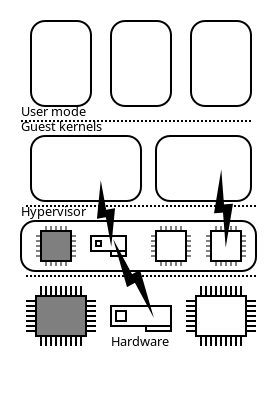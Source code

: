 <?xml version="1.0" encoding="UTF-8"?>
<dia:diagram xmlns:dia="http://www.lysator.liu.se/~alla/dia/">
  <dia:layer name="Background" visible="true">
    <dia:object type="Standard - Box" version="0" id="O0">
      <dia:attribute name="obj_pos">
        <dia:point val="4.75,0.25"/>
      </dia:attribute>
      <dia:attribute name="obj_bb">
        <dia:rectangle val="4.75,0.25;18.5,18.25"/>
      </dia:attribute>
      <dia:attribute name="elem_corner">
        <dia:point val="4.75,0.25"/>
      </dia:attribute>
      <dia:attribute name="elem_width">
        <dia:real val="13.75"/>
      </dia:attribute>
      <dia:attribute name="elem_height">
        <dia:real val="18"/>
      </dia:attribute>
      <dia:attribute name="border_width">
        <dia:real val="0"/>
      </dia:attribute>
      <dia:attribute name="border_color">
        <dia:color val="#ffffff"/>
      </dia:attribute>
      <dia:attribute name="show_background">
        <dia:boolean val="false"/>
      </dia:attribute>
    </dia:object>
    <dia:object type="Standard - Box" version="0" id="O1">
      <dia:attribute name="obj_pos">
        <dia:point val="5.75,11.25"/>
      </dia:attribute>
      <dia:attribute name="obj_bb">
        <dia:rectangle val="5.7,11.2;17.55,13.8"/>
      </dia:attribute>
      <dia:attribute name="elem_corner">
        <dia:point val="5.75,11.25"/>
      </dia:attribute>
      <dia:attribute name="elem_width">
        <dia:real val="11.75"/>
      </dia:attribute>
      <dia:attribute name="elem_height">
        <dia:real val="2.5"/>
      </dia:attribute>
      <dia:attribute name="show_background">
        <dia:boolean val="true"/>
      </dia:attribute>
      <dia:attribute name="corner_radius">
        <dia:real val="0.7"/>
      </dia:attribute>
    </dia:object>
    <dia:object type="Standard - Box" version="0" id="O2">
      <dia:attribute name="obj_pos">
        <dia:point val="6.25,7"/>
      </dia:attribute>
      <dia:attribute name="obj_bb">
        <dia:rectangle val="6.2,6.95;11.8,10.3"/>
      </dia:attribute>
      <dia:attribute name="elem_corner">
        <dia:point val="6.25,7"/>
      </dia:attribute>
      <dia:attribute name="elem_width">
        <dia:real val="5.5"/>
      </dia:attribute>
      <dia:attribute name="elem_height">
        <dia:real val="3.25"/>
      </dia:attribute>
      <dia:attribute name="show_background">
        <dia:boolean val="true"/>
      </dia:attribute>
      <dia:attribute name="corner_radius">
        <dia:real val="0.7"/>
      </dia:attribute>
    </dia:object>
    <dia:object type="Standard - Box" version="0" id="O3">
      <dia:attribute name="obj_pos">
        <dia:point val="6.5,15"/>
      </dia:attribute>
      <dia:attribute name="obj_bb">
        <dia:rectangle val="6.45,14.95;9.05,17.05"/>
      </dia:attribute>
      <dia:attribute name="elem_corner">
        <dia:point val="6.5,15"/>
      </dia:attribute>
      <dia:attribute name="elem_width">
        <dia:real val="2.5"/>
      </dia:attribute>
      <dia:attribute name="elem_height">
        <dia:real val="2"/>
      </dia:attribute>
      <dia:attribute name="inner_color">
        <dia:color val="#7f7f7f"/>
      </dia:attribute>
      <dia:attribute name="show_background">
        <dia:boolean val="true"/>
      </dia:attribute>
    </dia:object>
    <dia:object type="Standard - Line" version="0" id="O4">
      <dia:attribute name="obj_pos">
        <dia:point val="5.75,6.25"/>
      </dia:attribute>
      <dia:attribute name="obj_bb">
        <dia:rectangle val="5.7,6.2;17.3,6.3"/>
      </dia:attribute>
      <dia:attribute name="conn_endpoints">
        <dia:point val="5.75,6.25"/>
        <dia:point val="17.25,6.25"/>
      </dia:attribute>
      <dia:attribute name="numcp">
        <dia:int val="1"/>
      </dia:attribute>
      <dia:attribute name="line_style">
        <dia:enum val="4"/>
      </dia:attribute>
    </dia:object>
    <dia:object type="Standard - Box" version="0" id="O5">
      <dia:attribute name="obj_pos">
        <dia:point val="6.25,1.25"/>
      </dia:attribute>
      <dia:attribute name="obj_bb">
        <dia:rectangle val="6.2,1.2;9.3,5.55"/>
      </dia:attribute>
      <dia:attribute name="elem_corner">
        <dia:point val="6.25,1.25"/>
      </dia:attribute>
      <dia:attribute name="elem_width">
        <dia:real val="3"/>
      </dia:attribute>
      <dia:attribute name="elem_height">
        <dia:real val="4.25"/>
      </dia:attribute>
      <dia:attribute name="show_background">
        <dia:boolean val="true"/>
      </dia:attribute>
      <dia:attribute name="corner_radius">
        <dia:real val="0.7"/>
      </dia:attribute>
    </dia:object>
    <dia:object type="Standard - Line" version="0" id="O6">
      <dia:attribute name="obj_pos">
        <dia:point val="6,14"/>
      </dia:attribute>
      <dia:attribute name="obj_bb">
        <dia:rectangle val="5.95,13.95;17.55,14.05"/>
      </dia:attribute>
      <dia:attribute name="conn_endpoints">
        <dia:point val="6,14"/>
        <dia:point val="17.5,14"/>
      </dia:attribute>
      <dia:attribute name="numcp">
        <dia:int val="1"/>
      </dia:attribute>
      <dia:attribute name="line_style">
        <dia:enum val="4"/>
      </dia:attribute>
    </dia:object>
    <dia:object type="Standard - Box" version="0" id="O7">
      <dia:attribute name="obj_pos">
        <dia:point val="10.25,15.5"/>
      </dia:attribute>
      <dia:attribute name="obj_bb">
        <dia:rectangle val="10.2,15.45;13.3,16.55"/>
      </dia:attribute>
      <dia:attribute name="elem_corner">
        <dia:point val="10.25,15.5"/>
      </dia:attribute>
      <dia:attribute name="elem_width">
        <dia:real val="3"/>
      </dia:attribute>
      <dia:attribute name="elem_height">
        <dia:real val="1"/>
      </dia:attribute>
      <dia:attribute name="show_background">
        <dia:boolean val="true"/>
      </dia:attribute>
    </dia:object>
    <dia:object type="Standard - Box" version="0" id="O8">
      <dia:attribute name="obj_pos">
        <dia:point val="12,16.5"/>
      </dia:attribute>
      <dia:attribute name="obj_bb">
        <dia:rectangle val="11.95,16.45;13.3,16.8"/>
      </dia:attribute>
      <dia:attribute name="elem_corner">
        <dia:point val="12,16.5"/>
      </dia:attribute>
      <dia:attribute name="elem_width">
        <dia:real val="1.25"/>
      </dia:attribute>
      <dia:attribute name="elem_height">
        <dia:real val="0.25"/>
      </dia:attribute>
      <dia:attribute name="show_background">
        <dia:boolean val="true"/>
      </dia:attribute>
    </dia:object>
    <dia:object type="Standard - Box" version="0" id="O9">
      <dia:attribute name="obj_pos">
        <dia:point val="10.5,15.75"/>
      </dia:attribute>
      <dia:attribute name="obj_bb">
        <dia:rectangle val="10.45,15.7;11.05,16.3"/>
      </dia:attribute>
      <dia:attribute name="elem_corner">
        <dia:point val="10.5,15.75"/>
      </dia:attribute>
      <dia:attribute name="elem_width">
        <dia:real val="0.5"/>
      </dia:attribute>
      <dia:attribute name="elem_height">
        <dia:real val="0.5"/>
      </dia:attribute>
      <dia:attribute name="show_background">
        <dia:boolean val="true"/>
      </dia:attribute>
    </dia:object>
    <dia:object type="Standard - Line" version="0" id="O10">
      <dia:attribute name="obj_pos">
        <dia:point val="6.75,15"/>
      </dia:attribute>
      <dia:attribute name="obj_bb">
        <dia:rectangle val="6.7,14.45;6.8,15.05"/>
      </dia:attribute>
      <dia:attribute name="conn_endpoints">
        <dia:point val="6.75,15"/>
        <dia:point val="6.75,14.5"/>
      </dia:attribute>
      <dia:attribute name="numcp">
        <dia:int val="1"/>
      </dia:attribute>
    </dia:object>
    <dia:object type="Standard - Line" version="0" id="O11">
      <dia:attribute name="obj_pos">
        <dia:point val="7,15"/>
      </dia:attribute>
      <dia:attribute name="obj_bb">
        <dia:rectangle val="6.95,14.45;7.05,15.05"/>
      </dia:attribute>
      <dia:attribute name="conn_endpoints">
        <dia:point val="7,15"/>
        <dia:point val="7,14.5"/>
      </dia:attribute>
      <dia:attribute name="numcp">
        <dia:int val="1"/>
      </dia:attribute>
    </dia:object>
    <dia:object type="Standard - Line" version="0" id="O12">
      <dia:attribute name="obj_pos">
        <dia:point val="7.25,15"/>
      </dia:attribute>
      <dia:attribute name="obj_bb">
        <dia:rectangle val="7.2,14.45;7.3,15.05"/>
      </dia:attribute>
      <dia:attribute name="conn_endpoints">
        <dia:point val="7.25,15"/>
        <dia:point val="7.25,14.5"/>
      </dia:attribute>
      <dia:attribute name="numcp">
        <dia:int val="1"/>
      </dia:attribute>
    </dia:object>
    <dia:object type="Standard - Line" version="0" id="O13">
      <dia:attribute name="obj_pos">
        <dia:point val="7.5,15"/>
      </dia:attribute>
      <dia:attribute name="obj_bb">
        <dia:rectangle val="7.45,14.45;7.55,15.05"/>
      </dia:attribute>
      <dia:attribute name="conn_endpoints">
        <dia:point val="7.5,15"/>
        <dia:point val="7.5,14.5"/>
      </dia:attribute>
      <dia:attribute name="numcp">
        <dia:int val="1"/>
      </dia:attribute>
    </dia:object>
    <dia:object type="Standard - Line" version="0" id="O14">
      <dia:attribute name="obj_pos">
        <dia:point val="7.75,15"/>
      </dia:attribute>
      <dia:attribute name="obj_bb">
        <dia:rectangle val="7.7,14.45;7.8,15.05"/>
      </dia:attribute>
      <dia:attribute name="conn_endpoints">
        <dia:point val="7.75,15"/>
        <dia:point val="7.75,14.5"/>
      </dia:attribute>
      <dia:attribute name="numcp">
        <dia:int val="1"/>
      </dia:attribute>
      <dia:connections>
        <dia:connection handle="0" to="O3" connection="1"/>
      </dia:connections>
    </dia:object>
    <dia:object type="Standard - Line" version="0" id="O15">
      <dia:attribute name="obj_pos">
        <dia:point val="8,15"/>
      </dia:attribute>
      <dia:attribute name="obj_bb">
        <dia:rectangle val="7.95,14.45;8.05,15.05"/>
      </dia:attribute>
      <dia:attribute name="conn_endpoints">
        <dia:point val="8,15"/>
        <dia:point val="8,14.5"/>
      </dia:attribute>
      <dia:attribute name="numcp">
        <dia:int val="1"/>
      </dia:attribute>
    </dia:object>
    <dia:object type="Standard - Line" version="0" id="O16">
      <dia:attribute name="obj_pos">
        <dia:point val="8.25,15"/>
      </dia:attribute>
      <dia:attribute name="obj_bb">
        <dia:rectangle val="8.2,14.45;8.3,15.05"/>
      </dia:attribute>
      <dia:attribute name="conn_endpoints">
        <dia:point val="8.25,15"/>
        <dia:point val="8.25,14.5"/>
      </dia:attribute>
      <dia:attribute name="numcp">
        <dia:int val="1"/>
      </dia:attribute>
    </dia:object>
    <dia:object type="Standard - Line" version="0" id="O17">
      <dia:attribute name="obj_pos">
        <dia:point val="8.5,15"/>
      </dia:attribute>
      <dia:attribute name="obj_bb">
        <dia:rectangle val="8.45,14.45;8.55,15.05"/>
      </dia:attribute>
      <dia:attribute name="conn_endpoints">
        <dia:point val="8.5,15"/>
        <dia:point val="8.5,14.5"/>
      </dia:attribute>
      <dia:attribute name="numcp">
        <dia:int val="1"/>
      </dia:attribute>
    </dia:object>
    <dia:object type="Standard - Line" version="0" id="O18">
      <dia:attribute name="obj_pos">
        <dia:point val="8.75,15"/>
      </dia:attribute>
      <dia:attribute name="obj_bb">
        <dia:rectangle val="8.7,14.45;8.8,15.05"/>
      </dia:attribute>
      <dia:attribute name="conn_endpoints">
        <dia:point val="8.75,15"/>
        <dia:point val="8.75,14.5"/>
      </dia:attribute>
      <dia:attribute name="numcp">
        <dia:int val="1"/>
      </dia:attribute>
    </dia:object>
    <dia:object type="Standard - Line" version="0" id="O19">
      <dia:attribute name="obj_pos">
        <dia:point val="6.5,15.25"/>
      </dia:attribute>
      <dia:attribute name="obj_bb">
        <dia:rectangle val="5.95,15.2;6.55,15.3"/>
      </dia:attribute>
      <dia:attribute name="conn_endpoints">
        <dia:point val="6.5,15.25"/>
        <dia:point val="6,15.25"/>
      </dia:attribute>
      <dia:attribute name="numcp">
        <dia:int val="1"/>
      </dia:attribute>
    </dia:object>
    <dia:object type="Standard - Line" version="0" id="O20">
      <dia:attribute name="obj_pos">
        <dia:point val="6.5,15.5"/>
      </dia:attribute>
      <dia:attribute name="obj_bb">
        <dia:rectangle val="5.95,15.45;6.55,15.55"/>
      </dia:attribute>
      <dia:attribute name="conn_endpoints">
        <dia:point val="6.5,15.5"/>
        <dia:point val="6,15.5"/>
      </dia:attribute>
      <dia:attribute name="numcp">
        <dia:int val="1"/>
      </dia:attribute>
    </dia:object>
    <dia:object type="Standard - Line" version="0" id="O21">
      <dia:attribute name="obj_pos">
        <dia:point val="6.5,15.75"/>
      </dia:attribute>
      <dia:attribute name="obj_bb">
        <dia:rectangle val="5.95,15.7;6.55,15.8"/>
      </dia:attribute>
      <dia:attribute name="conn_endpoints">
        <dia:point val="6.5,15.75"/>
        <dia:point val="6,15.75"/>
      </dia:attribute>
      <dia:attribute name="numcp">
        <dia:int val="1"/>
      </dia:attribute>
    </dia:object>
    <dia:object type="Standard - Line" version="0" id="O22">
      <dia:attribute name="obj_pos">
        <dia:point val="6.5,16"/>
      </dia:attribute>
      <dia:attribute name="obj_bb">
        <dia:rectangle val="5.95,15.95;6.55,16.05"/>
      </dia:attribute>
      <dia:attribute name="conn_endpoints">
        <dia:point val="6.5,16"/>
        <dia:point val="6,16"/>
      </dia:attribute>
      <dia:attribute name="numcp">
        <dia:int val="1"/>
      </dia:attribute>
      <dia:connections>
        <dia:connection handle="0" to="O3" connection="3"/>
      </dia:connections>
    </dia:object>
    <dia:object type="Standard - Line" version="0" id="O23">
      <dia:attribute name="obj_pos">
        <dia:point val="6.5,16.25"/>
      </dia:attribute>
      <dia:attribute name="obj_bb">
        <dia:rectangle val="5.95,16.2;6.55,16.3"/>
      </dia:attribute>
      <dia:attribute name="conn_endpoints">
        <dia:point val="6.5,16.25"/>
        <dia:point val="6,16.25"/>
      </dia:attribute>
      <dia:attribute name="numcp">
        <dia:int val="1"/>
      </dia:attribute>
    </dia:object>
    <dia:object type="Standard - Line" version="0" id="O24">
      <dia:attribute name="obj_pos">
        <dia:point val="6.5,16.5"/>
      </dia:attribute>
      <dia:attribute name="obj_bb">
        <dia:rectangle val="5.95,16.45;6.55,16.55"/>
      </dia:attribute>
      <dia:attribute name="conn_endpoints">
        <dia:point val="6.5,16.5"/>
        <dia:point val="6,16.5"/>
      </dia:attribute>
      <dia:attribute name="numcp">
        <dia:int val="1"/>
      </dia:attribute>
    </dia:object>
    <dia:object type="Standard - Line" version="0" id="O25">
      <dia:attribute name="obj_pos">
        <dia:point val="6.5,16.75"/>
      </dia:attribute>
      <dia:attribute name="obj_bb">
        <dia:rectangle val="5.95,16.7;6.55,16.8"/>
      </dia:attribute>
      <dia:attribute name="conn_endpoints">
        <dia:point val="6.5,16.75"/>
        <dia:point val="6,16.75"/>
      </dia:attribute>
      <dia:attribute name="numcp">
        <dia:int val="1"/>
      </dia:attribute>
    </dia:object>
    <dia:object type="Standard - Line" version="0" id="O26">
      <dia:attribute name="obj_pos">
        <dia:point val="9.5,15.25"/>
      </dia:attribute>
      <dia:attribute name="obj_bb">
        <dia:rectangle val="8.95,15.2;9.55,15.3"/>
      </dia:attribute>
      <dia:attribute name="conn_endpoints">
        <dia:point val="9.5,15.25"/>
        <dia:point val="9,15.25"/>
      </dia:attribute>
      <dia:attribute name="numcp">
        <dia:int val="1"/>
      </dia:attribute>
    </dia:object>
    <dia:object type="Standard - Line" version="0" id="O27">
      <dia:attribute name="obj_pos">
        <dia:point val="9.5,15.5"/>
      </dia:attribute>
      <dia:attribute name="obj_bb">
        <dia:rectangle val="8.95,15.45;9.55,15.55"/>
      </dia:attribute>
      <dia:attribute name="conn_endpoints">
        <dia:point val="9.5,15.5"/>
        <dia:point val="9,15.5"/>
      </dia:attribute>
      <dia:attribute name="numcp">
        <dia:int val="1"/>
      </dia:attribute>
    </dia:object>
    <dia:object type="Standard - Line" version="0" id="O28">
      <dia:attribute name="obj_pos">
        <dia:point val="9.5,15.75"/>
      </dia:attribute>
      <dia:attribute name="obj_bb">
        <dia:rectangle val="8.95,15.7;9.55,15.8"/>
      </dia:attribute>
      <dia:attribute name="conn_endpoints">
        <dia:point val="9.5,15.75"/>
        <dia:point val="9,15.75"/>
      </dia:attribute>
      <dia:attribute name="numcp">
        <dia:int val="1"/>
      </dia:attribute>
    </dia:object>
    <dia:object type="Standard - Line" version="0" id="O29">
      <dia:attribute name="obj_pos">
        <dia:point val="9.5,16"/>
      </dia:attribute>
      <dia:attribute name="obj_bb">
        <dia:rectangle val="8.95,15.95;9.55,16.05"/>
      </dia:attribute>
      <dia:attribute name="conn_endpoints">
        <dia:point val="9.5,16"/>
        <dia:point val="9,16"/>
      </dia:attribute>
      <dia:attribute name="numcp">
        <dia:int val="1"/>
      </dia:attribute>
      <dia:connections>
        <dia:connection handle="1" to="O3" connection="4"/>
      </dia:connections>
    </dia:object>
    <dia:object type="Standard - Line" version="0" id="O30">
      <dia:attribute name="obj_pos">
        <dia:point val="9.5,16.25"/>
      </dia:attribute>
      <dia:attribute name="obj_bb">
        <dia:rectangle val="8.95,16.2;9.55,16.3"/>
      </dia:attribute>
      <dia:attribute name="conn_endpoints">
        <dia:point val="9.5,16.25"/>
        <dia:point val="9,16.25"/>
      </dia:attribute>
      <dia:attribute name="numcp">
        <dia:int val="1"/>
      </dia:attribute>
    </dia:object>
    <dia:object type="Standard - Line" version="0" id="O31">
      <dia:attribute name="obj_pos">
        <dia:point val="9.5,16.5"/>
      </dia:attribute>
      <dia:attribute name="obj_bb">
        <dia:rectangle val="8.95,16.45;9.55,16.55"/>
      </dia:attribute>
      <dia:attribute name="conn_endpoints">
        <dia:point val="9.5,16.5"/>
        <dia:point val="9,16.5"/>
      </dia:attribute>
      <dia:attribute name="numcp">
        <dia:int val="1"/>
      </dia:attribute>
    </dia:object>
    <dia:object type="Standard - Line" version="0" id="O32">
      <dia:attribute name="obj_pos">
        <dia:point val="9.5,16.75"/>
      </dia:attribute>
      <dia:attribute name="obj_bb">
        <dia:rectangle val="8.95,16.7;9.55,16.8"/>
      </dia:attribute>
      <dia:attribute name="conn_endpoints">
        <dia:point val="9.5,16.75"/>
        <dia:point val="9,16.75"/>
      </dia:attribute>
      <dia:attribute name="numcp">
        <dia:int val="1"/>
      </dia:attribute>
    </dia:object>
    <dia:object type="Standard - Line" version="0" id="O33">
      <dia:attribute name="obj_pos">
        <dia:point val="6.75,17.5"/>
      </dia:attribute>
      <dia:attribute name="obj_bb">
        <dia:rectangle val="6.7,16.95;6.8,17.55"/>
      </dia:attribute>
      <dia:attribute name="conn_endpoints">
        <dia:point val="6.75,17.5"/>
        <dia:point val="6.75,17"/>
      </dia:attribute>
      <dia:attribute name="numcp">
        <dia:int val="1"/>
      </dia:attribute>
    </dia:object>
    <dia:object type="Standard - Line" version="0" id="O34">
      <dia:attribute name="obj_pos">
        <dia:point val="7,17.5"/>
      </dia:attribute>
      <dia:attribute name="obj_bb">
        <dia:rectangle val="6.95,16.95;7.05,17.55"/>
      </dia:attribute>
      <dia:attribute name="conn_endpoints">
        <dia:point val="7,17.5"/>
        <dia:point val="7,17"/>
      </dia:attribute>
      <dia:attribute name="numcp">
        <dia:int val="1"/>
      </dia:attribute>
    </dia:object>
    <dia:object type="Standard - Line" version="0" id="O35">
      <dia:attribute name="obj_pos">
        <dia:point val="7.25,17.5"/>
      </dia:attribute>
      <dia:attribute name="obj_bb">
        <dia:rectangle val="7.2,16.95;7.3,17.55"/>
      </dia:attribute>
      <dia:attribute name="conn_endpoints">
        <dia:point val="7.25,17.5"/>
        <dia:point val="7.25,17"/>
      </dia:attribute>
      <dia:attribute name="numcp">
        <dia:int val="1"/>
      </dia:attribute>
    </dia:object>
    <dia:object type="Standard - Line" version="0" id="O36">
      <dia:attribute name="obj_pos">
        <dia:point val="7.5,17.5"/>
      </dia:attribute>
      <dia:attribute name="obj_bb">
        <dia:rectangle val="7.45,16.95;7.55,17.55"/>
      </dia:attribute>
      <dia:attribute name="conn_endpoints">
        <dia:point val="7.5,17.5"/>
        <dia:point val="7.5,17"/>
      </dia:attribute>
      <dia:attribute name="numcp">
        <dia:int val="1"/>
      </dia:attribute>
    </dia:object>
    <dia:object type="Standard - Line" version="0" id="O37">
      <dia:attribute name="obj_pos">
        <dia:point val="7.75,17.5"/>
      </dia:attribute>
      <dia:attribute name="obj_bb">
        <dia:rectangle val="7.7,16.95;7.8,17.55"/>
      </dia:attribute>
      <dia:attribute name="conn_endpoints">
        <dia:point val="7.75,17.5"/>
        <dia:point val="7.75,17"/>
      </dia:attribute>
      <dia:attribute name="numcp">
        <dia:int val="1"/>
      </dia:attribute>
      <dia:connections>
        <dia:connection handle="1" to="O3" connection="6"/>
      </dia:connections>
    </dia:object>
    <dia:object type="Standard - Line" version="0" id="O38">
      <dia:attribute name="obj_pos">
        <dia:point val="8,17.5"/>
      </dia:attribute>
      <dia:attribute name="obj_bb">
        <dia:rectangle val="7.95,16.95;8.05,17.55"/>
      </dia:attribute>
      <dia:attribute name="conn_endpoints">
        <dia:point val="8,17.5"/>
        <dia:point val="8,17"/>
      </dia:attribute>
      <dia:attribute name="numcp">
        <dia:int val="1"/>
      </dia:attribute>
    </dia:object>
    <dia:object type="Standard - Line" version="0" id="O39">
      <dia:attribute name="obj_pos">
        <dia:point val="8.25,17.5"/>
      </dia:attribute>
      <dia:attribute name="obj_bb">
        <dia:rectangle val="8.2,16.95;8.3,17.55"/>
      </dia:attribute>
      <dia:attribute name="conn_endpoints">
        <dia:point val="8.25,17.5"/>
        <dia:point val="8.25,17"/>
      </dia:attribute>
      <dia:attribute name="numcp">
        <dia:int val="1"/>
      </dia:attribute>
    </dia:object>
    <dia:object type="Standard - Line" version="0" id="O40">
      <dia:attribute name="obj_pos">
        <dia:point val="8.5,17.5"/>
      </dia:attribute>
      <dia:attribute name="obj_bb">
        <dia:rectangle val="8.45,16.95;8.55,17.55"/>
      </dia:attribute>
      <dia:attribute name="conn_endpoints">
        <dia:point val="8.5,17.5"/>
        <dia:point val="8.5,17"/>
      </dia:attribute>
      <dia:attribute name="numcp">
        <dia:int val="1"/>
      </dia:attribute>
    </dia:object>
    <dia:object type="Standard - Line" version="0" id="O41">
      <dia:attribute name="obj_pos">
        <dia:point val="8.75,17.5"/>
      </dia:attribute>
      <dia:attribute name="obj_bb">
        <dia:rectangle val="8.7,16.95;8.8,17.55"/>
      </dia:attribute>
      <dia:attribute name="conn_endpoints">
        <dia:point val="8.75,17.5"/>
        <dia:point val="8.75,17"/>
      </dia:attribute>
      <dia:attribute name="numcp">
        <dia:int val="1"/>
      </dia:attribute>
    </dia:object>
    <dia:object type="Standard - Box" version="0" id="O42">
      <dia:attribute name="obj_pos">
        <dia:point val="14.5,15"/>
      </dia:attribute>
      <dia:attribute name="obj_bb">
        <dia:rectangle val="14.45,14.95;17.05,17.05"/>
      </dia:attribute>
      <dia:attribute name="elem_corner">
        <dia:point val="14.5,15"/>
      </dia:attribute>
      <dia:attribute name="elem_width">
        <dia:real val="2.5"/>
      </dia:attribute>
      <dia:attribute name="elem_height">
        <dia:real val="2"/>
      </dia:attribute>
      <dia:attribute name="show_background">
        <dia:boolean val="true"/>
      </dia:attribute>
    </dia:object>
    <dia:object type="Standard - Line" version="0" id="O43">
      <dia:attribute name="obj_pos">
        <dia:point val="14.75,15"/>
      </dia:attribute>
      <dia:attribute name="obj_bb">
        <dia:rectangle val="14.7,14.45;14.8,15.05"/>
      </dia:attribute>
      <dia:attribute name="conn_endpoints">
        <dia:point val="14.75,15"/>
        <dia:point val="14.75,14.5"/>
      </dia:attribute>
      <dia:attribute name="numcp">
        <dia:int val="1"/>
      </dia:attribute>
    </dia:object>
    <dia:object type="Standard - Line" version="0" id="O44">
      <dia:attribute name="obj_pos">
        <dia:point val="15,15"/>
      </dia:attribute>
      <dia:attribute name="obj_bb">
        <dia:rectangle val="14.95,14.45;15.05,15.05"/>
      </dia:attribute>
      <dia:attribute name="conn_endpoints">
        <dia:point val="15,15"/>
        <dia:point val="15,14.5"/>
      </dia:attribute>
      <dia:attribute name="numcp">
        <dia:int val="1"/>
      </dia:attribute>
    </dia:object>
    <dia:object type="Standard - Line" version="0" id="O45">
      <dia:attribute name="obj_pos">
        <dia:point val="15.25,15"/>
      </dia:attribute>
      <dia:attribute name="obj_bb">
        <dia:rectangle val="15.2,14.45;15.3,15.05"/>
      </dia:attribute>
      <dia:attribute name="conn_endpoints">
        <dia:point val="15.25,15"/>
        <dia:point val="15.25,14.5"/>
      </dia:attribute>
      <dia:attribute name="numcp">
        <dia:int val="1"/>
      </dia:attribute>
    </dia:object>
    <dia:object type="Standard - Line" version="0" id="O46">
      <dia:attribute name="obj_pos">
        <dia:point val="15.5,15"/>
      </dia:attribute>
      <dia:attribute name="obj_bb">
        <dia:rectangle val="15.45,14.45;15.55,15.05"/>
      </dia:attribute>
      <dia:attribute name="conn_endpoints">
        <dia:point val="15.5,15"/>
        <dia:point val="15.5,14.5"/>
      </dia:attribute>
      <dia:attribute name="numcp">
        <dia:int val="1"/>
      </dia:attribute>
    </dia:object>
    <dia:object type="Standard - Line" version="0" id="O47">
      <dia:attribute name="obj_pos">
        <dia:point val="15.75,15"/>
      </dia:attribute>
      <dia:attribute name="obj_bb">
        <dia:rectangle val="15.7,14.45;15.8,15.05"/>
      </dia:attribute>
      <dia:attribute name="conn_endpoints">
        <dia:point val="15.75,15"/>
        <dia:point val="15.75,14.5"/>
      </dia:attribute>
      <dia:attribute name="numcp">
        <dia:int val="1"/>
      </dia:attribute>
      <dia:connections>
        <dia:connection handle="0" to="O42" connection="1"/>
      </dia:connections>
    </dia:object>
    <dia:object type="Standard - Line" version="0" id="O48">
      <dia:attribute name="obj_pos">
        <dia:point val="16,15"/>
      </dia:attribute>
      <dia:attribute name="obj_bb">
        <dia:rectangle val="15.95,14.45;16.05,15.05"/>
      </dia:attribute>
      <dia:attribute name="conn_endpoints">
        <dia:point val="16,15"/>
        <dia:point val="16,14.5"/>
      </dia:attribute>
      <dia:attribute name="numcp">
        <dia:int val="1"/>
      </dia:attribute>
    </dia:object>
    <dia:object type="Standard - Line" version="0" id="O49">
      <dia:attribute name="obj_pos">
        <dia:point val="16.25,15"/>
      </dia:attribute>
      <dia:attribute name="obj_bb">
        <dia:rectangle val="16.2,14.45;16.3,15.05"/>
      </dia:attribute>
      <dia:attribute name="conn_endpoints">
        <dia:point val="16.25,15"/>
        <dia:point val="16.25,14.5"/>
      </dia:attribute>
      <dia:attribute name="numcp">
        <dia:int val="1"/>
      </dia:attribute>
    </dia:object>
    <dia:object type="Standard - Line" version="0" id="O50">
      <dia:attribute name="obj_pos">
        <dia:point val="16.5,15"/>
      </dia:attribute>
      <dia:attribute name="obj_bb">
        <dia:rectangle val="16.45,14.45;16.55,15.05"/>
      </dia:attribute>
      <dia:attribute name="conn_endpoints">
        <dia:point val="16.5,15"/>
        <dia:point val="16.5,14.5"/>
      </dia:attribute>
      <dia:attribute name="numcp">
        <dia:int val="1"/>
      </dia:attribute>
    </dia:object>
    <dia:object type="Standard - Line" version="0" id="O51">
      <dia:attribute name="obj_pos">
        <dia:point val="16.75,15"/>
      </dia:attribute>
      <dia:attribute name="obj_bb">
        <dia:rectangle val="16.7,14.45;16.8,15.05"/>
      </dia:attribute>
      <dia:attribute name="conn_endpoints">
        <dia:point val="16.75,15"/>
        <dia:point val="16.75,14.5"/>
      </dia:attribute>
      <dia:attribute name="numcp">
        <dia:int val="1"/>
      </dia:attribute>
    </dia:object>
    <dia:object type="Standard - Line" version="0" id="O52">
      <dia:attribute name="obj_pos">
        <dia:point val="14.5,15.25"/>
      </dia:attribute>
      <dia:attribute name="obj_bb">
        <dia:rectangle val="13.95,15.2;14.55,15.3"/>
      </dia:attribute>
      <dia:attribute name="conn_endpoints">
        <dia:point val="14.5,15.25"/>
        <dia:point val="14,15.25"/>
      </dia:attribute>
      <dia:attribute name="numcp">
        <dia:int val="1"/>
      </dia:attribute>
    </dia:object>
    <dia:object type="Standard - Line" version="0" id="O53">
      <dia:attribute name="obj_pos">
        <dia:point val="14.5,15.5"/>
      </dia:attribute>
      <dia:attribute name="obj_bb">
        <dia:rectangle val="13.95,15.45;14.55,15.55"/>
      </dia:attribute>
      <dia:attribute name="conn_endpoints">
        <dia:point val="14.5,15.5"/>
        <dia:point val="14,15.5"/>
      </dia:attribute>
      <dia:attribute name="numcp">
        <dia:int val="1"/>
      </dia:attribute>
    </dia:object>
    <dia:object type="Standard - Line" version="0" id="O54">
      <dia:attribute name="obj_pos">
        <dia:point val="14.5,15.75"/>
      </dia:attribute>
      <dia:attribute name="obj_bb">
        <dia:rectangle val="13.95,15.7;14.55,15.8"/>
      </dia:attribute>
      <dia:attribute name="conn_endpoints">
        <dia:point val="14.5,15.75"/>
        <dia:point val="14,15.75"/>
      </dia:attribute>
      <dia:attribute name="numcp">
        <dia:int val="1"/>
      </dia:attribute>
    </dia:object>
    <dia:object type="Standard - Line" version="0" id="O55">
      <dia:attribute name="obj_pos">
        <dia:point val="14.5,16"/>
      </dia:attribute>
      <dia:attribute name="obj_bb">
        <dia:rectangle val="13.95,15.95;14.55,16.05"/>
      </dia:attribute>
      <dia:attribute name="conn_endpoints">
        <dia:point val="14.5,16"/>
        <dia:point val="14,16"/>
      </dia:attribute>
      <dia:attribute name="numcp">
        <dia:int val="1"/>
      </dia:attribute>
      <dia:connections>
        <dia:connection handle="0" to="O42" connection="3"/>
      </dia:connections>
    </dia:object>
    <dia:object type="Standard - Line" version="0" id="O56">
      <dia:attribute name="obj_pos">
        <dia:point val="14.5,16.25"/>
      </dia:attribute>
      <dia:attribute name="obj_bb">
        <dia:rectangle val="13.95,16.2;14.55,16.3"/>
      </dia:attribute>
      <dia:attribute name="conn_endpoints">
        <dia:point val="14.5,16.25"/>
        <dia:point val="14,16.25"/>
      </dia:attribute>
      <dia:attribute name="numcp">
        <dia:int val="1"/>
      </dia:attribute>
    </dia:object>
    <dia:object type="Standard - Line" version="0" id="O57">
      <dia:attribute name="obj_pos">
        <dia:point val="14.5,16.5"/>
      </dia:attribute>
      <dia:attribute name="obj_bb">
        <dia:rectangle val="13.95,16.45;14.55,16.55"/>
      </dia:attribute>
      <dia:attribute name="conn_endpoints">
        <dia:point val="14.5,16.5"/>
        <dia:point val="14,16.5"/>
      </dia:attribute>
      <dia:attribute name="numcp">
        <dia:int val="1"/>
      </dia:attribute>
    </dia:object>
    <dia:object type="Standard - Line" version="0" id="O58">
      <dia:attribute name="obj_pos">
        <dia:point val="14.5,16.75"/>
      </dia:attribute>
      <dia:attribute name="obj_bb">
        <dia:rectangle val="13.95,16.7;14.55,16.8"/>
      </dia:attribute>
      <dia:attribute name="conn_endpoints">
        <dia:point val="14.5,16.75"/>
        <dia:point val="14,16.75"/>
      </dia:attribute>
      <dia:attribute name="numcp">
        <dia:int val="1"/>
      </dia:attribute>
    </dia:object>
    <dia:object type="Standard - Line" version="0" id="O59">
      <dia:attribute name="obj_pos">
        <dia:point val="17.5,15.25"/>
      </dia:attribute>
      <dia:attribute name="obj_bb">
        <dia:rectangle val="16.95,15.2;17.55,15.3"/>
      </dia:attribute>
      <dia:attribute name="conn_endpoints">
        <dia:point val="17.5,15.25"/>
        <dia:point val="17,15.25"/>
      </dia:attribute>
      <dia:attribute name="numcp">
        <dia:int val="1"/>
      </dia:attribute>
    </dia:object>
    <dia:object type="Standard - Line" version="0" id="O60">
      <dia:attribute name="obj_pos">
        <dia:point val="17.5,15.5"/>
      </dia:attribute>
      <dia:attribute name="obj_bb">
        <dia:rectangle val="16.95,15.45;17.55,15.55"/>
      </dia:attribute>
      <dia:attribute name="conn_endpoints">
        <dia:point val="17.5,15.5"/>
        <dia:point val="17,15.5"/>
      </dia:attribute>
      <dia:attribute name="numcp">
        <dia:int val="1"/>
      </dia:attribute>
    </dia:object>
    <dia:object type="Standard - Line" version="0" id="O61">
      <dia:attribute name="obj_pos">
        <dia:point val="17.5,15.75"/>
      </dia:attribute>
      <dia:attribute name="obj_bb">
        <dia:rectangle val="16.95,15.7;17.55,15.8"/>
      </dia:attribute>
      <dia:attribute name="conn_endpoints">
        <dia:point val="17.5,15.75"/>
        <dia:point val="17,15.75"/>
      </dia:attribute>
      <dia:attribute name="numcp">
        <dia:int val="1"/>
      </dia:attribute>
    </dia:object>
    <dia:object type="Standard - Line" version="0" id="O62">
      <dia:attribute name="obj_pos">
        <dia:point val="17.5,16"/>
      </dia:attribute>
      <dia:attribute name="obj_bb">
        <dia:rectangle val="16.95,15.95;17.55,16.05"/>
      </dia:attribute>
      <dia:attribute name="conn_endpoints">
        <dia:point val="17.5,16"/>
        <dia:point val="17,16"/>
      </dia:attribute>
      <dia:attribute name="numcp">
        <dia:int val="1"/>
      </dia:attribute>
      <dia:connections>
        <dia:connection handle="1" to="O42" connection="4"/>
      </dia:connections>
    </dia:object>
    <dia:object type="Standard - Line" version="0" id="O63">
      <dia:attribute name="obj_pos">
        <dia:point val="17.5,16.25"/>
      </dia:attribute>
      <dia:attribute name="obj_bb">
        <dia:rectangle val="16.95,16.2;17.55,16.3"/>
      </dia:attribute>
      <dia:attribute name="conn_endpoints">
        <dia:point val="17.5,16.25"/>
        <dia:point val="17,16.25"/>
      </dia:attribute>
      <dia:attribute name="numcp">
        <dia:int val="1"/>
      </dia:attribute>
    </dia:object>
    <dia:object type="Standard - Line" version="0" id="O64">
      <dia:attribute name="obj_pos">
        <dia:point val="17.5,16.5"/>
      </dia:attribute>
      <dia:attribute name="obj_bb">
        <dia:rectangle val="16.95,16.45;17.55,16.55"/>
      </dia:attribute>
      <dia:attribute name="conn_endpoints">
        <dia:point val="17.5,16.5"/>
        <dia:point val="17,16.5"/>
      </dia:attribute>
      <dia:attribute name="numcp">
        <dia:int val="1"/>
      </dia:attribute>
    </dia:object>
    <dia:object type="Standard - Line" version="0" id="O65">
      <dia:attribute name="obj_pos">
        <dia:point val="17.5,16.75"/>
      </dia:attribute>
      <dia:attribute name="obj_bb">
        <dia:rectangle val="16.95,16.7;17.55,16.8"/>
      </dia:attribute>
      <dia:attribute name="conn_endpoints">
        <dia:point val="17.5,16.75"/>
        <dia:point val="17,16.75"/>
      </dia:attribute>
      <dia:attribute name="numcp">
        <dia:int val="1"/>
      </dia:attribute>
    </dia:object>
    <dia:object type="Standard - Line" version="0" id="O66">
      <dia:attribute name="obj_pos">
        <dia:point val="14.75,17.5"/>
      </dia:attribute>
      <dia:attribute name="obj_bb">
        <dia:rectangle val="14.7,16.95;14.8,17.55"/>
      </dia:attribute>
      <dia:attribute name="conn_endpoints">
        <dia:point val="14.75,17.5"/>
        <dia:point val="14.75,17"/>
      </dia:attribute>
      <dia:attribute name="numcp">
        <dia:int val="1"/>
      </dia:attribute>
    </dia:object>
    <dia:object type="Standard - Line" version="0" id="O67">
      <dia:attribute name="obj_pos">
        <dia:point val="15,17.5"/>
      </dia:attribute>
      <dia:attribute name="obj_bb">
        <dia:rectangle val="14.95,16.95;15.05,17.55"/>
      </dia:attribute>
      <dia:attribute name="conn_endpoints">
        <dia:point val="15,17.5"/>
        <dia:point val="15,17"/>
      </dia:attribute>
      <dia:attribute name="numcp">
        <dia:int val="1"/>
      </dia:attribute>
    </dia:object>
    <dia:object type="Standard - Line" version="0" id="O68">
      <dia:attribute name="obj_pos">
        <dia:point val="15.25,17.5"/>
      </dia:attribute>
      <dia:attribute name="obj_bb">
        <dia:rectangle val="15.2,16.95;15.3,17.55"/>
      </dia:attribute>
      <dia:attribute name="conn_endpoints">
        <dia:point val="15.25,17.5"/>
        <dia:point val="15.25,17"/>
      </dia:attribute>
      <dia:attribute name="numcp">
        <dia:int val="1"/>
      </dia:attribute>
    </dia:object>
    <dia:object type="Standard - Line" version="0" id="O69">
      <dia:attribute name="obj_pos">
        <dia:point val="15.5,17.5"/>
      </dia:attribute>
      <dia:attribute name="obj_bb">
        <dia:rectangle val="15.45,16.95;15.55,17.55"/>
      </dia:attribute>
      <dia:attribute name="conn_endpoints">
        <dia:point val="15.5,17.5"/>
        <dia:point val="15.5,17"/>
      </dia:attribute>
      <dia:attribute name="numcp">
        <dia:int val="1"/>
      </dia:attribute>
    </dia:object>
    <dia:object type="Standard - Line" version="0" id="O70">
      <dia:attribute name="obj_pos">
        <dia:point val="15.75,17.5"/>
      </dia:attribute>
      <dia:attribute name="obj_bb">
        <dia:rectangle val="15.7,16.95;15.8,17.55"/>
      </dia:attribute>
      <dia:attribute name="conn_endpoints">
        <dia:point val="15.75,17.5"/>
        <dia:point val="15.75,17"/>
      </dia:attribute>
      <dia:attribute name="numcp">
        <dia:int val="1"/>
      </dia:attribute>
      <dia:connections>
        <dia:connection handle="1" to="O42" connection="6"/>
      </dia:connections>
    </dia:object>
    <dia:object type="Standard - Line" version="0" id="O71">
      <dia:attribute name="obj_pos">
        <dia:point val="16,17.5"/>
      </dia:attribute>
      <dia:attribute name="obj_bb">
        <dia:rectangle val="15.95,16.95;16.05,17.55"/>
      </dia:attribute>
      <dia:attribute name="conn_endpoints">
        <dia:point val="16,17.5"/>
        <dia:point val="16,17"/>
      </dia:attribute>
      <dia:attribute name="numcp">
        <dia:int val="1"/>
      </dia:attribute>
    </dia:object>
    <dia:object type="Standard - Line" version="0" id="O72">
      <dia:attribute name="obj_pos">
        <dia:point val="16.25,17.5"/>
      </dia:attribute>
      <dia:attribute name="obj_bb">
        <dia:rectangle val="16.2,16.95;16.3,17.55"/>
      </dia:attribute>
      <dia:attribute name="conn_endpoints">
        <dia:point val="16.25,17.5"/>
        <dia:point val="16.25,17"/>
      </dia:attribute>
      <dia:attribute name="numcp">
        <dia:int val="1"/>
      </dia:attribute>
    </dia:object>
    <dia:object type="Standard - Line" version="0" id="O73">
      <dia:attribute name="obj_pos">
        <dia:point val="16.5,17.5"/>
      </dia:attribute>
      <dia:attribute name="obj_bb">
        <dia:rectangle val="16.45,16.95;16.55,17.55"/>
      </dia:attribute>
      <dia:attribute name="conn_endpoints">
        <dia:point val="16.5,17.5"/>
        <dia:point val="16.5,17"/>
      </dia:attribute>
      <dia:attribute name="numcp">
        <dia:int val="1"/>
      </dia:attribute>
    </dia:object>
    <dia:object type="Standard - Line" version="0" id="O74">
      <dia:attribute name="obj_pos">
        <dia:point val="16.75,17.5"/>
      </dia:attribute>
      <dia:attribute name="obj_bb">
        <dia:rectangle val="16.7,16.95;16.8,17.55"/>
      </dia:attribute>
      <dia:attribute name="conn_endpoints">
        <dia:point val="16.75,17.5"/>
        <dia:point val="16.75,17"/>
      </dia:attribute>
      <dia:attribute name="numcp">
        <dia:int val="1"/>
      </dia:attribute>
    </dia:object>
    <dia:object type="Standard - Text" version="0" id="O75">
      <dia:attribute name="obj_pos">
        <dia:point val="5.75,6"/>
      </dia:attribute>
      <dia:attribute name="obj_bb">
        <dia:rectangle val="5.75,5.4;9.15,6.35"/>
      </dia:attribute>
      <dia:attribute name="text">
        <dia:composite type="text">
          <dia:attribute name="string">
            <dia:string>#User mode#</dia:string>
          </dia:attribute>
          <dia:attribute name="font">
            <dia:font family="sans" style="0" name="Helvetica"/>
          </dia:attribute>
          <dia:attribute name="height">
            <dia:real val="0.8"/>
          </dia:attribute>
          <dia:attribute name="pos">
            <dia:point val="5.75,6"/>
          </dia:attribute>
          <dia:attribute name="color">
            <dia:color val="#000000"/>
          </dia:attribute>
          <dia:attribute name="alignment">
            <dia:enum val="0"/>
          </dia:attribute>
        </dia:composite>
      </dia:attribute>
    </dia:object>
    <dia:object type="Standard - Text" version="0" id="O76">
      <dia:attribute name="obj_pos">
        <dia:point val="5.75,11"/>
      </dia:attribute>
      <dia:attribute name="obj_bb">
        <dia:rectangle val="5.75,10.4;9,11.35"/>
      </dia:attribute>
      <dia:attribute name="text">
        <dia:composite type="text">
          <dia:attribute name="string">
            <dia:string>#Hypervisor#</dia:string>
          </dia:attribute>
          <dia:attribute name="font">
            <dia:font family="sans" style="0" name="Helvetica"/>
          </dia:attribute>
          <dia:attribute name="height">
            <dia:real val="0.8"/>
          </dia:attribute>
          <dia:attribute name="pos">
            <dia:point val="5.75,11"/>
          </dia:attribute>
          <dia:attribute name="color">
            <dia:color val="#000000"/>
          </dia:attribute>
          <dia:attribute name="alignment">
            <dia:enum val="0"/>
          </dia:attribute>
        </dia:composite>
      </dia:attribute>
    </dia:object>
    <dia:object type="Standard - Text" version="0" id="O77">
      <dia:attribute name="obj_pos">
        <dia:point val="10.25,17.5"/>
      </dia:attribute>
      <dia:attribute name="obj_bb">
        <dia:rectangle val="10.25,16.9;13.25,17.85"/>
      </dia:attribute>
      <dia:attribute name="text">
        <dia:composite type="text">
          <dia:attribute name="string">
            <dia:string>#Hardware#</dia:string>
          </dia:attribute>
          <dia:attribute name="font">
            <dia:font family="sans" style="0" name="Helvetica"/>
          </dia:attribute>
          <dia:attribute name="height">
            <dia:real val="0.8"/>
          </dia:attribute>
          <dia:attribute name="pos">
            <dia:point val="10.25,17.5"/>
          </dia:attribute>
          <dia:attribute name="color">
            <dia:color val="#000000"/>
          </dia:attribute>
          <dia:attribute name="alignment">
            <dia:enum val="0"/>
          </dia:attribute>
        </dia:composite>
      </dia:attribute>
    </dia:object>
    <dia:object type="Standard - Box" version="0" id="O78">
      <dia:attribute name="obj_pos">
        <dia:point val="10.25,1.25"/>
      </dia:attribute>
      <dia:attribute name="obj_bb">
        <dia:rectangle val="10.2,1.2;13.3,5.55"/>
      </dia:attribute>
      <dia:attribute name="elem_corner">
        <dia:point val="10.25,1.25"/>
      </dia:attribute>
      <dia:attribute name="elem_width">
        <dia:real val="3"/>
      </dia:attribute>
      <dia:attribute name="elem_height">
        <dia:real val="4.25"/>
      </dia:attribute>
      <dia:attribute name="show_background">
        <dia:boolean val="true"/>
      </dia:attribute>
      <dia:attribute name="corner_radius">
        <dia:real val="0.7"/>
      </dia:attribute>
    </dia:object>
    <dia:object type="Standard - Box" version="0" id="O79">
      <dia:attribute name="obj_pos">
        <dia:point val="14.25,1.25"/>
      </dia:attribute>
      <dia:attribute name="obj_bb">
        <dia:rectangle val="14.2,1.2;17.3,5.55"/>
      </dia:attribute>
      <dia:attribute name="elem_corner">
        <dia:point val="14.25,1.25"/>
      </dia:attribute>
      <dia:attribute name="elem_width">
        <dia:real val="3"/>
      </dia:attribute>
      <dia:attribute name="elem_height">
        <dia:real val="4.25"/>
      </dia:attribute>
      <dia:attribute name="show_background">
        <dia:boolean val="true"/>
      </dia:attribute>
      <dia:attribute name="corner_radius">
        <dia:real val="0.7"/>
      </dia:attribute>
    </dia:object>
    <dia:object type="Standard - Box" version="0" id="O80">
      <dia:attribute name="obj_pos">
        <dia:point val="12.5,7"/>
      </dia:attribute>
      <dia:attribute name="obj_bb">
        <dia:rectangle val="12.45,6.95;17.3,10.3"/>
      </dia:attribute>
      <dia:attribute name="elem_corner">
        <dia:point val="12.5,7"/>
      </dia:attribute>
      <dia:attribute name="elem_width">
        <dia:real val="4.75"/>
      </dia:attribute>
      <dia:attribute name="elem_height">
        <dia:real val="3.25"/>
      </dia:attribute>
      <dia:attribute name="show_background">
        <dia:boolean val="true"/>
      </dia:attribute>
      <dia:attribute name="corner_radius">
        <dia:real val="0.7"/>
      </dia:attribute>
    </dia:object>
    <dia:object type="Standard - Line" version="0" id="O81">
      <dia:attribute name="obj_pos">
        <dia:point val="6,10.5"/>
      </dia:attribute>
      <dia:attribute name="obj_bb">
        <dia:rectangle val="5.95,10.45;17.55,10.55"/>
      </dia:attribute>
      <dia:attribute name="conn_endpoints">
        <dia:point val="6,10.5"/>
        <dia:point val="17.5,10.5"/>
      </dia:attribute>
      <dia:attribute name="numcp">
        <dia:int val="1"/>
      </dia:attribute>
      <dia:attribute name="line_style">
        <dia:enum val="4"/>
      </dia:attribute>
    </dia:object>
    <dia:object type="Standard - Box" version="0" id="O82">
      <dia:attribute name="obj_pos">
        <dia:point val="9.25,12"/>
      </dia:attribute>
      <dia:attribute name="obj_bb">
        <dia:rectangle val="9.2,11.95;11.05,12.8"/>
      </dia:attribute>
      <dia:attribute name="elem_corner">
        <dia:point val="9.25,12"/>
      </dia:attribute>
      <dia:attribute name="elem_width">
        <dia:real val="1.75"/>
      </dia:attribute>
      <dia:attribute name="elem_height">
        <dia:real val="0.75"/>
      </dia:attribute>
      <dia:attribute name="show_background">
        <dia:boolean val="true"/>
      </dia:attribute>
    </dia:object>
    <dia:object type="Standard - Box" version="0" id="O83">
      <dia:attribute name="obj_pos">
        <dia:point val="10.25,12.75"/>
      </dia:attribute>
      <dia:attribute name="obj_bb">
        <dia:rectangle val="10.2,12.7;11.05,13.05"/>
      </dia:attribute>
      <dia:attribute name="elem_corner">
        <dia:point val="10.25,12.75"/>
      </dia:attribute>
      <dia:attribute name="elem_width">
        <dia:real val="0.75"/>
      </dia:attribute>
      <dia:attribute name="elem_height">
        <dia:real val="0.25"/>
      </dia:attribute>
      <dia:attribute name="show_background">
        <dia:boolean val="true"/>
      </dia:attribute>
    </dia:object>
    <dia:object type="Standard - Box" version="0" id="O84">
      <dia:attribute name="obj_pos">
        <dia:point val="9.5,12.25"/>
      </dia:attribute>
      <dia:attribute name="obj_bb">
        <dia:rectangle val="9.45,12.2;9.8,12.55"/>
      </dia:attribute>
      <dia:attribute name="elem_corner">
        <dia:point val="9.5,12.25"/>
      </dia:attribute>
      <dia:attribute name="elem_width">
        <dia:real val="0.25"/>
      </dia:attribute>
      <dia:attribute name="elem_height">
        <dia:real val="0.25"/>
      </dia:attribute>
      <dia:attribute name="show_background">
        <dia:boolean val="true"/>
      </dia:attribute>
    </dia:object>
    <dia:object type="Standard - Box" version="0" id="O85">
      <dia:attribute name="obj_pos">
        <dia:point val="6.75,11.75"/>
      </dia:attribute>
      <dia:attribute name="obj_bb">
        <dia:rectangle val="6.7,11.7;8.3,13.3"/>
      </dia:attribute>
      <dia:attribute name="elem_corner">
        <dia:point val="6.75,11.75"/>
      </dia:attribute>
      <dia:attribute name="elem_width">
        <dia:real val="1.5"/>
      </dia:attribute>
      <dia:attribute name="elem_height">
        <dia:real val="1.5"/>
      </dia:attribute>
      <dia:attribute name="inner_color">
        <dia:color val="#7f7f7f"/>
      </dia:attribute>
      <dia:attribute name="show_background">
        <dia:boolean val="true"/>
      </dia:attribute>
    </dia:object>
    <dia:object type="Standard - Line" version="0" id="O86">
      <dia:attribute name="obj_pos">
        <dia:point val="7,11.75"/>
      </dia:attribute>
      <dia:attribute name="obj_bb">
        <dia:rectangle val="6.975,11.475;7.025,11.775"/>
      </dia:attribute>
      <dia:attribute name="conn_endpoints">
        <dia:point val="7,11.75"/>
        <dia:point val="7,11.5"/>
      </dia:attribute>
      <dia:attribute name="numcp">
        <dia:int val="1"/>
      </dia:attribute>
      <dia:attribute name="line_width">
        <dia:real val="0.05"/>
      </dia:attribute>
    </dia:object>
    <dia:object type="Standard - Line" version="0" id="O87">
      <dia:attribute name="obj_pos">
        <dia:point val="7.25,11.75"/>
      </dia:attribute>
      <dia:attribute name="obj_bb">
        <dia:rectangle val="7.225,11.475;7.275,11.775"/>
      </dia:attribute>
      <dia:attribute name="conn_endpoints">
        <dia:point val="7.25,11.75"/>
        <dia:point val="7.25,11.5"/>
      </dia:attribute>
      <dia:attribute name="numcp">
        <dia:int val="1"/>
      </dia:attribute>
      <dia:attribute name="line_width">
        <dia:real val="0.05"/>
      </dia:attribute>
    </dia:object>
    <dia:object type="Standard - Line" version="0" id="O88">
      <dia:attribute name="obj_pos">
        <dia:point val="7.5,11.75"/>
      </dia:attribute>
      <dia:attribute name="obj_bb">
        <dia:rectangle val="7.475,11.475;7.525,11.775"/>
      </dia:attribute>
      <dia:attribute name="conn_endpoints">
        <dia:point val="7.5,11.75"/>
        <dia:point val="7.5,11.5"/>
      </dia:attribute>
      <dia:attribute name="numcp">
        <dia:int val="1"/>
      </dia:attribute>
      <dia:attribute name="line_width">
        <dia:real val="0.05"/>
      </dia:attribute>
      <dia:connections>
        <dia:connection handle="0" to="O85" connection="1"/>
      </dia:connections>
    </dia:object>
    <dia:object type="Standard - Line" version="0" id="O89">
      <dia:attribute name="obj_pos">
        <dia:point val="7.75,11.75"/>
      </dia:attribute>
      <dia:attribute name="obj_bb">
        <dia:rectangle val="7.725,11.475;7.775,11.775"/>
      </dia:attribute>
      <dia:attribute name="conn_endpoints">
        <dia:point val="7.75,11.75"/>
        <dia:point val="7.75,11.5"/>
      </dia:attribute>
      <dia:attribute name="numcp">
        <dia:int val="1"/>
      </dia:attribute>
      <dia:attribute name="line_width">
        <dia:real val="0.05"/>
      </dia:attribute>
    </dia:object>
    <dia:object type="Standard - Line" version="0" id="O90">
      <dia:attribute name="obj_pos">
        <dia:point val="8,11.75"/>
      </dia:attribute>
      <dia:attribute name="obj_bb">
        <dia:rectangle val="7.975,11.475;8.025,11.775"/>
      </dia:attribute>
      <dia:attribute name="conn_endpoints">
        <dia:point val="8,11.75"/>
        <dia:point val="8,11.5"/>
      </dia:attribute>
      <dia:attribute name="numcp">
        <dia:int val="1"/>
      </dia:attribute>
      <dia:attribute name="line_width">
        <dia:real val="0.05"/>
      </dia:attribute>
    </dia:object>
    <dia:object type="Standard - Line" version="0" id="O91">
      <dia:attribute name="obj_pos">
        <dia:point val="8.25,12"/>
      </dia:attribute>
      <dia:attribute name="obj_bb">
        <dia:rectangle val="8.225,11.975;8.525,12.025"/>
      </dia:attribute>
      <dia:attribute name="conn_endpoints">
        <dia:point val="8.25,12"/>
        <dia:point val="8.5,12"/>
      </dia:attribute>
      <dia:attribute name="numcp">
        <dia:int val="1"/>
      </dia:attribute>
      <dia:attribute name="line_width">
        <dia:real val="0.05"/>
      </dia:attribute>
    </dia:object>
    <dia:object type="Standard - Line" version="0" id="O92">
      <dia:attribute name="obj_pos">
        <dia:point val="8.25,12.25"/>
      </dia:attribute>
      <dia:attribute name="obj_bb">
        <dia:rectangle val="8.225,12.225;8.525,12.275"/>
      </dia:attribute>
      <dia:attribute name="conn_endpoints">
        <dia:point val="8.25,12.25"/>
        <dia:point val="8.5,12.25"/>
      </dia:attribute>
      <dia:attribute name="numcp">
        <dia:int val="1"/>
      </dia:attribute>
      <dia:attribute name="line_width">
        <dia:real val="0.05"/>
      </dia:attribute>
    </dia:object>
    <dia:object type="Standard - Line" version="0" id="O93">
      <dia:attribute name="obj_pos">
        <dia:point val="8.25,12.5"/>
      </dia:attribute>
      <dia:attribute name="obj_bb">
        <dia:rectangle val="8.225,12.475;8.525,12.525"/>
      </dia:attribute>
      <dia:attribute name="conn_endpoints">
        <dia:point val="8.25,12.5"/>
        <dia:point val="8.5,12.5"/>
      </dia:attribute>
      <dia:attribute name="numcp">
        <dia:int val="1"/>
      </dia:attribute>
      <dia:attribute name="line_width">
        <dia:real val="0.05"/>
      </dia:attribute>
      <dia:connections>
        <dia:connection handle="0" to="O85" connection="4"/>
      </dia:connections>
    </dia:object>
    <dia:object type="Standard - Line" version="0" id="O94">
      <dia:attribute name="obj_pos">
        <dia:point val="8.25,12.75"/>
      </dia:attribute>
      <dia:attribute name="obj_bb">
        <dia:rectangle val="8.225,12.725;8.525,12.775"/>
      </dia:attribute>
      <dia:attribute name="conn_endpoints">
        <dia:point val="8.25,12.75"/>
        <dia:point val="8.5,12.75"/>
      </dia:attribute>
      <dia:attribute name="numcp">
        <dia:int val="1"/>
      </dia:attribute>
      <dia:attribute name="line_width">
        <dia:real val="0.05"/>
      </dia:attribute>
    </dia:object>
    <dia:object type="Standard - Line" version="0" id="O95">
      <dia:attribute name="obj_pos">
        <dia:point val="8.25,13"/>
      </dia:attribute>
      <dia:attribute name="obj_bb">
        <dia:rectangle val="8.225,12.975;8.525,13.025"/>
      </dia:attribute>
      <dia:attribute name="conn_endpoints">
        <dia:point val="8.25,13"/>
        <dia:point val="8.5,13"/>
      </dia:attribute>
      <dia:attribute name="numcp">
        <dia:int val="1"/>
      </dia:attribute>
      <dia:attribute name="line_width">
        <dia:real val="0.05"/>
      </dia:attribute>
    </dia:object>
    <dia:object type="Standard - Line" version="0" id="O96">
      <dia:attribute name="obj_pos">
        <dia:point val="6.5,12"/>
      </dia:attribute>
      <dia:attribute name="obj_bb">
        <dia:rectangle val="6.475,11.975;6.775,12.025"/>
      </dia:attribute>
      <dia:attribute name="conn_endpoints">
        <dia:point val="6.5,12"/>
        <dia:point val="6.75,12"/>
      </dia:attribute>
      <dia:attribute name="numcp">
        <dia:int val="1"/>
      </dia:attribute>
      <dia:attribute name="line_width">
        <dia:real val="0.05"/>
      </dia:attribute>
    </dia:object>
    <dia:object type="Standard - Line" version="0" id="O97">
      <dia:attribute name="obj_pos">
        <dia:point val="6.5,12.25"/>
      </dia:attribute>
      <dia:attribute name="obj_bb">
        <dia:rectangle val="6.475,12.225;6.775,12.275"/>
      </dia:attribute>
      <dia:attribute name="conn_endpoints">
        <dia:point val="6.5,12.25"/>
        <dia:point val="6.75,12.25"/>
      </dia:attribute>
      <dia:attribute name="numcp">
        <dia:int val="1"/>
      </dia:attribute>
      <dia:attribute name="line_width">
        <dia:real val="0.05"/>
      </dia:attribute>
    </dia:object>
    <dia:object type="Standard - Line" version="0" id="O98">
      <dia:attribute name="obj_pos">
        <dia:point val="6.5,12.5"/>
      </dia:attribute>
      <dia:attribute name="obj_bb">
        <dia:rectangle val="6.475,12.475;6.775,12.525"/>
      </dia:attribute>
      <dia:attribute name="conn_endpoints">
        <dia:point val="6.5,12.5"/>
        <dia:point val="6.75,12.5"/>
      </dia:attribute>
      <dia:attribute name="numcp">
        <dia:int val="1"/>
      </dia:attribute>
      <dia:attribute name="line_width">
        <dia:real val="0.05"/>
      </dia:attribute>
      <dia:connections>
        <dia:connection handle="1" to="O85" connection="3"/>
      </dia:connections>
    </dia:object>
    <dia:object type="Standard - Line" version="0" id="O99">
      <dia:attribute name="obj_pos">
        <dia:point val="6.5,12.75"/>
      </dia:attribute>
      <dia:attribute name="obj_bb">
        <dia:rectangle val="6.475,12.725;6.775,12.775"/>
      </dia:attribute>
      <dia:attribute name="conn_endpoints">
        <dia:point val="6.5,12.75"/>
        <dia:point val="6.75,12.75"/>
      </dia:attribute>
      <dia:attribute name="numcp">
        <dia:int val="1"/>
      </dia:attribute>
      <dia:attribute name="line_width">
        <dia:real val="0.05"/>
      </dia:attribute>
    </dia:object>
    <dia:object type="Standard - Line" version="0" id="O100">
      <dia:attribute name="obj_pos">
        <dia:point val="6.5,13"/>
      </dia:attribute>
      <dia:attribute name="obj_bb">
        <dia:rectangle val="6.475,12.975;6.775,13.025"/>
      </dia:attribute>
      <dia:attribute name="conn_endpoints">
        <dia:point val="6.5,13"/>
        <dia:point val="6.75,13"/>
      </dia:attribute>
      <dia:attribute name="numcp">
        <dia:int val="1"/>
      </dia:attribute>
      <dia:attribute name="line_width">
        <dia:real val="0.05"/>
      </dia:attribute>
    </dia:object>
    <dia:object type="Standard - Line" version="0" id="O101">
      <dia:attribute name="obj_pos">
        <dia:point val="7,13.5"/>
      </dia:attribute>
      <dia:attribute name="obj_bb">
        <dia:rectangle val="6.975,13.225;7.025,13.525"/>
      </dia:attribute>
      <dia:attribute name="conn_endpoints">
        <dia:point val="7,13.5"/>
        <dia:point val="7,13.25"/>
      </dia:attribute>
      <dia:attribute name="numcp">
        <dia:int val="1"/>
      </dia:attribute>
      <dia:attribute name="line_width">
        <dia:real val="0.05"/>
      </dia:attribute>
    </dia:object>
    <dia:object type="Standard - Line" version="0" id="O102">
      <dia:attribute name="obj_pos">
        <dia:point val="7.25,13.5"/>
      </dia:attribute>
      <dia:attribute name="obj_bb">
        <dia:rectangle val="7.225,13.225;7.275,13.525"/>
      </dia:attribute>
      <dia:attribute name="conn_endpoints">
        <dia:point val="7.25,13.5"/>
        <dia:point val="7.25,13.25"/>
      </dia:attribute>
      <dia:attribute name="numcp">
        <dia:int val="1"/>
      </dia:attribute>
      <dia:attribute name="line_width">
        <dia:real val="0.05"/>
      </dia:attribute>
    </dia:object>
    <dia:object type="Standard - Line" version="0" id="O103">
      <dia:attribute name="obj_pos">
        <dia:point val="7.5,13.5"/>
      </dia:attribute>
      <dia:attribute name="obj_bb">
        <dia:rectangle val="7.475,13.225;7.525,13.525"/>
      </dia:attribute>
      <dia:attribute name="conn_endpoints">
        <dia:point val="7.5,13.5"/>
        <dia:point val="7.5,13.25"/>
      </dia:attribute>
      <dia:attribute name="numcp">
        <dia:int val="1"/>
      </dia:attribute>
      <dia:attribute name="line_width">
        <dia:real val="0.05"/>
      </dia:attribute>
      <dia:connections>
        <dia:connection handle="1" to="O85" connection="6"/>
      </dia:connections>
    </dia:object>
    <dia:object type="Standard - Line" version="0" id="O104">
      <dia:attribute name="obj_pos">
        <dia:point val="7.75,13.5"/>
      </dia:attribute>
      <dia:attribute name="obj_bb">
        <dia:rectangle val="7.725,13.225;7.775,13.525"/>
      </dia:attribute>
      <dia:attribute name="conn_endpoints">
        <dia:point val="7.75,13.5"/>
        <dia:point val="7.75,13.25"/>
      </dia:attribute>
      <dia:attribute name="numcp">
        <dia:int val="1"/>
      </dia:attribute>
      <dia:attribute name="line_width">
        <dia:real val="0.05"/>
      </dia:attribute>
    </dia:object>
    <dia:object type="Standard - Line" version="0" id="O105">
      <dia:attribute name="obj_pos">
        <dia:point val="8,13.5"/>
      </dia:attribute>
      <dia:attribute name="obj_bb">
        <dia:rectangle val="7.975,13.225;8.025,13.525"/>
      </dia:attribute>
      <dia:attribute name="conn_endpoints">
        <dia:point val="8,13.5"/>
        <dia:point val="8,13.25"/>
      </dia:attribute>
      <dia:attribute name="numcp">
        <dia:int val="1"/>
      </dia:attribute>
      <dia:attribute name="line_width">
        <dia:real val="0.05"/>
      </dia:attribute>
    </dia:object>
    <dia:object type="Standard - Box" version="0" id="O106">
      <dia:attribute name="obj_pos">
        <dia:point val="15.25,11.75"/>
      </dia:attribute>
      <dia:attribute name="obj_bb">
        <dia:rectangle val="15.2,11.7;16.8,13.3"/>
      </dia:attribute>
      <dia:attribute name="elem_corner">
        <dia:point val="15.25,11.75"/>
      </dia:attribute>
      <dia:attribute name="elem_width">
        <dia:real val="1.5"/>
      </dia:attribute>
      <dia:attribute name="elem_height">
        <dia:real val="1.5"/>
      </dia:attribute>
      <dia:attribute name="show_background">
        <dia:boolean val="true"/>
      </dia:attribute>
    </dia:object>
    <dia:object type="Standard - Line" version="0" id="O107">
      <dia:attribute name="obj_pos">
        <dia:point val="15.5,11.75"/>
      </dia:attribute>
      <dia:attribute name="obj_bb">
        <dia:rectangle val="15.475,11.475;15.525,11.775"/>
      </dia:attribute>
      <dia:attribute name="conn_endpoints">
        <dia:point val="15.5,11.75"/>
        <dia:point val="15.5,11.5"/>
      </dia:attribute>
      <dia:attribute name="numcp">
        <dia:int val="1"/>
      </dia:attribute>
      <dia:attribute name="line_width">
        <dia:real val="0.05"/>
      </dia:attribute>
    </dia:object>
    <dia:object type="Standard - Line" version="0" id="O108">
      <dia:attribute name="obj_pos">
        <dia:point val="15.75,11.75"/>
      </dia:attribute>
      <dia:attribute name="obj_bb">
        <dia:rectangle val="15.725,11.475;15.775,11.775"/>
      </dia:attribute>
      <dia:attribute name="conn_endpoints">
        <dia:point val="15.75,11.75"/>
        <dia:point val="15.75,11.5"/>
      </dia:attribute>
      <dia:attribute name="numcp">
        <dia:int val="1"/>
      </dia:attribute>
      <dia:attribute name="line_width">
        <dia:real val="0.05"/>
      </dia:attribute>
    </dia:object>
    <dia:object type="Standard - Line" version="0" id="O109">
      <dia:attribute name="obj_pos">
        <dia:point val="16,11.75"/>
      </dia:attribute>
      <dia:attribute name="obj_bb">
        <dia:rectangle val="15.975,11.475;16.025,11.775"/>
      </dia:attribute>
      <dia:attribute name="conn_endpoints">
        <dia:point val="16,11.75"/>
        <dia:point val="16,11.5"/>
      </dia:attribute>
      <dia:attribute name="numcp">
        <dia:int val="1"/>
      </dia:attribute>
      <dia:attribute name="line_width">
        <dia:real val="0.05"/>
      </dia:attribute>
      <dia:connections>
        <dia:connection handle="0" to="O106" connection="1"/>
      </dia:connections>
    </dia:object>
    <dia:object type="Standard - Line" version="0" id="O110">
      <dia:attribute name="obj_pos">
        <dia:point val="16.25,11.75"/>
      </dia:attribute>
      <dia:attribute name="obj_bb">
        <dia:rectangle val="16.225,11.475;16.275,11.775"/>
      </dia:attribute>
      <dia:attribute name="conn_endpoints">
        <dia:point val="16.25,11.75"/>
        <dia:point val="16.25,11.5"/>
      </dia:attribute>
      <dia:attribute name="numcp">
        <dia:int val="1"/>
      </dia:attribute>
      <dia:attribute name="line_width">
        <dia:real val="0.05"/>
      </dia:attribute>
    </dia:object>
    <dia:object type="Standard - Line" version="0" id="O111">
      <dia:attribute name="obj_pos">
        <dia:point val="16.5,11.75"/>
      </dia:attribute>
      <dia:attribute name="obj_bb">
        <dia:rectangle val="16.475,11.475;16.525,11.775"/>
      </dia:attribute>
      <dia:attribute name="conn_endpoints">
        <dia:point val="16.5,11.75"/>
        <dia:point val="16.5,11.5"/>
      </dia:attribute>
      <dia:attribute name="numcp">
        <dia:int val="1"/>
      </dia:attribute>
      <dia:attribute name="line_width">
        <dia:real val="0.05"/>
      </dia:attribute>
    </dia:object>
    <dia:object type="Standard - Line" version="0" id="O112">
      <dia:attribute name="obj_pos">
        <dia:point val="16.75,12"/>
      </dia:attribute>
      <dia:attribute name="obj_bb">
        <dia:rectangle val="16.725,11.975;17.025,12.025"/>
      </dia:attribute>
      <dia:attribute name="conn_endpoints">
        <dia:point val="16.75,12"/>
        <dia:point val="17,12"/>
      </dia:attribute>
      <dia:attribute name="numcp">
        <dia:int val="1"/>
      </dia:attribute>
      <dia:attribute name="line_width">
        <dia:real val="0.05"/>
      </dia:attribute>
    </dia:object>
    <dia:object type="Standard - Line" version="0" id="O113">
      <dia:attribute name="obj_pos">
        <dia:point val="16.75,12.25"/>
      </dia:attribute>
      <dia:attribute name="obj_bb">
        <dia:rectangle val="16.725,12.225;17.025,12.275"/>
      </dia:attribute>
      <dia:attribute name="conn_endpoints">
        <dia:point val="16.75,12.25"/>
        <dia:point val="17,12.25"/>
      </dia:attribute>
      <dia:attribute name="numcp">
        <dia:int val="1"/>
      </dia:attribute>
      <dia:attribute name="line_width">
        <dia:real val="0.05"/>
      </dia:attribute>
    </dia:object>
    <dia:object type="Standard - Line" version="0" id="O114">
      <dia:attribute name="obj_pos">
        <dia:point val="16.75,12.5"/>
      </dia:attribute>
      <dia:attribute name="obj_bb">
        <dia:rectangle val="16.725,12.475;17.025,12.525"/>
      </dia:attribute>
      <dia:attribute name="conn_endpoints">
        <dia:point val="16.75,12.5"/>
        <dia:point val="17,12.5"/>
      </dia:attribute>
      <dia:attribute name="numcp">
        <dia:int val="1"/>
      </dia:attribute>
      <dia:attribute name="line_width">
        <dia:real val="0.05"/>
      </dia:attribute>
      <dia:connections>
        <dia:connection handle="0" to="O106" connection="4"/>
      </dia:connections>
    </dia:object>
    <dia:object type="Standard - Line" version="0" id="O115">
      <dia:attribute name="obj_pos">
        <dia:point val="16.75,12.75"/>
      </dia:attribute>
      <dia:attribute name="obj_bb">
        <dia:rectangle val="16.725,12.725;17.025,12.775"/>
      </dia:attribute>
      <dia:attribute name="conn_endpoints">
        <dia:point val="16.75,12.75"/>
        <dia:point val="17,12.75"/>
      </dia:attribute>
      <dia:attribute name="numcp">
        <dia:int val="1"/>
      </dia:attribute>
      <dia:attribute name="line_width">
        <dia:real val="0.05"/>
      </dia:attribute>
    </dia:object>
    <dia:object type="Standard - Line" version="0" id="O116">
      <dia:attribute name="obj_pos">
        <dia:point val="16.75,13"/>
      </dia:attribute>
      <dia:attribute name="obj_bb">
        <dia:rectangle val="16.725,12.975;17.025,13.025"/>
      </dia:attribute>
      <dia:attribute name="conn_endpoints">
        <dia:point val="16.75,13"/>
        <dia:point val="17,13"/>
      </dia:attribute>
      <dia:attribute name="numcp">
        <dia:int val="1"/>
      </dia:attribute>
      <dia:attribute name="line_width">
        <dia:real val="0.05"/>
      </dia:attribute>
    </dia:object>
    <dia:object type="Standard - Line" version="0" id="O117">
      <dia:attribute name="obj_pos">
        <dia:point val="15,12"/>
      </dia:attribute>
      <dia:attribute name="obj_bb">
        <dia:rectangle val="14.975,11.975;15.275,12.025"/>
      </dia:attribute>
      <dia:attribute name="conn_endpoints">
        <dia:point val="15,12"/>
        <dia:point val="15.25,12"/>
      </dia:attribute>
      <dia:attribute name="numcp">
        <dia:int val="1"/>
      </dia:attribute>
      <dia:attribute name="line_width">
        <dia:real val="0.05"/>
      </dia:attribute>
    </dia:object>
    <dia:object type="Standard - Line" version="0" id="O118">
      <dia:attribute name="obj_pos">
        <dia:point val="15,12.25"/>
      </dia:attribute>
      <dia:attribute name="obj_bb">
        <dia:rectangle val="14.975,12.225;15.275,12.275"/>
      </dia:attribute>
      <dia:attribute name="conn_endpoints">
        <dia:point val="15,12.25"/>
        <dia:point val="15.25,12.25"/>
      </dia:attribute>
      <dia:attribute name="numcp">
        <dia:int val="1"/>
      </dia:attribute>
      <dia:attribute name="line_width">
        <dia:real val="0.05"/>
      </dia:attribute>
    </dia:object>
    <dia:object type="Standard - Line" version="0" id="O119">
      <dia:attribute name="obj_pos">
        <dia:point val="15,12.5"/>
      </dia:attribute>
      <dia:attribute name="obj_bb">
        <dia:rectangle val="14.975,12.475;15.275,12.525"/>
      </dia:attribute>
      <dia:attribute name="conn_endpoints">
        <dia:point val="15,12.5"/>
        <dia:point val="15.25,12.5"/>
      </dia:attribute>
      <dia:attribute name="numcp">
        <dia:int val="1"/>
      </dia:attribute>
      <dia:attribute name="line_width">
        <dia:real val="0.05"/>
      </dia:attribute>
      <dia:connections>
        <dia:connection handle="1" to="O106" connection="3"/>
      </dia:connections>
    </dia:object>
    <dia:object type="Standard - Line" version="0" id="O120">
      <dia:attribute name="obj_pos">
        <dia:point val="15,12.75"/>
      </dia:attribute>
      <dia:attribute name="obj_bb">
        <dia:rectangle val="14.975,12.725;15.275,12.775"/>
      </dia:attribute>
      <dia:attribute name="conn_endpoints">
        <dia:point val="15,12.75"/>
        <dia:point val="15.25,12.75"/>
      </dia:attribute>
      <dia:attribute name="numcp">
        <dia:int val="1"/>
      </dia:attribute>
      <dia:attribute name="line_width">
        <dia:real val="0.05"/>
      </dia:attribute>
    </dia:object>
    <dia:object type="Standard - Line" version="0" id="O121">
      <dia:attribute name="obj_pos">
        <dia:point val="15,13"/>
      </dia:attribute>
      <dia:attribute name="obj_bb">
        <dia:rectangle val="14.975,12.975;15.275,13.025"/>
      </dia:attribute>
      <dia:attribute name="conn_endpoints">
        <dia:point val="15,13"/>
        <dia:point val="15.25,13"/>
      </dia:attribute>
      <dia:attribute name="numcp">
        <dia:int val="1"/>
      </dia:attribute>
      <dia:attribute name="line_width">
        <dia:real val="0.05"/>
      </dia:attribute>
    </dia:object>
    <dia:object type="Standard - Line" version="0" id="O122">
      <dia:attribute name="obj_pos">
        <dia:point val="15.5,13.5"/>
      </dia:attribute>
      <dia:attribute name="obj_bb">
        <dia:rectangle val="15.475,13.225;15.525,13.525"/>
      </dia:attribute>
      <dia:attribute name="conn_endpoints">
        <dia:point val="15.5,13.5"/>
        <dia:point val="15.5,13.25"/>
      </dia:attribute>
      <dia:attribute name="numcp">
        <dia:int val="1"/>
      </dia:attribute>
      <dia:attribute name="line_width">
        <dia:real val="0.05"/>
      </dia:attribute>
    </dia:object>
    <dia:object type="Standard - Line" version="0" id="O123">
      <dia:attribute name="obj_pos">
        <dia:point val="15.75,13.5"/>
      </dia:attribute>
      <dia:attribute name="obj_bb">
        <dia:rectangle val="15.725,13.225;15.775,13.525"/>
      </dia:attribute>
      <dia:attribute name="conn_endpoints">
        <dia:point val="15.75,13.5"/>
        <dia:point val="15.75,13.25"/>
      </dia:attribute>
      <dia:attribute name="numcp">
        <dia:int val="1"/>
      </dia:attribute>
      <dia:attribute name="line_width">
        <dia:real val="0.05"/>
      </dia:attribute>
    </dia:object>
    <dia:object type="Standard - Line" version="0" id="O124">
      <dia:attribute name="obj_pos">
        <dia:point val="16,13.5"/>
      </dia:attribute>
      <dia:attribute name="obj_bb">
        <dia:rectangle val="15.975,13.225;16.025,13.525"/>
      </dia:attribute>
      <dia:attribute name="conn_endpoints">
        <dia:point val="16,13.5"/>
        <dia:point val="16,13.25"/>
      </dia:attribute>
      <dia:attribute name="numcp">
        <dia:int val="1"/>
      </dia:attribute>
      <dia:attribute name="line_width">
        <dia:real val="0.05"/>
      </dia:attribute>
      <dia:connections>
        <dia:connection handle="1" to="O106" connection="6"/>
      </dia:connections>
    </dia:object>
    <dia:object type="Standard - Line" version="0" id="O125">
      <dia:attribute name="obj_pos">
        <dia:point val="16.25,13.5"/>
      </dia:attribute>
      <dia:attribute name="obj_bb">
        <dia:rectangle val="16.225,13.225;16.275,13.525"/>
      </dia:attribute>
      <dia:attribute name="conn_endpoints">
        <dia:point val="16.25,13.5"/>
        <dia:point val="16.25,13.25"/>
      </dia:attribute>
      <dia:attribute name="numcp">
        <dia:int val="1"/>
      </dia:attribute>
      <dia:attribute name="line_width">
        <dia:real val="0.05"/>
      </dia:attribute>
    </dia:object>
    <dia:object type="Standard - Line" version="0" id="O126">
      <dia:attribute name="obj_pos">
        <dia:point val="16.5,13.5"/>
      </dia:attribute>
      <dia:attribute name="obj_bb">
        <dia:rectangle val="16.475,13.225;16.525,13.525"/>
      </dia:attribute>
      <dia:attribute name="conn_endpoints">
        <dia:point val="16.5,13.5"/>
        <dia:point val="16.5,13.25"/>
      </dia:attribute>
      <dia:attribute name="numcp">
        <dia:int val="1"/>
      </dia:attribute>
      <dia:attribute name="line_width">
        <dia:real val="0.05"/>
      </dia:attribute>
    </dia:object>
    <dia:object type="Standard - Box" version="0" id="O127">
      <dia:attribute name="obj_pos">
        <dia:point val="12.5,11.75"/>
      </dia:attribute>
      <dia:attribute name="obj_bb">
        <dia:rectangle val="12.45,11.7;14.05,13.3"/>
      </dia:attribute>
      <dia:attribute name="elem_corner">
        <dia:point val="12.5,11.75"/>
      </dia:attribute>
      <dia:attribute name="elem_width">
        <dia:real val="1.5"/>
      </dia:attribute>
      <dia:attribute name="elem_height">
        <dia:real val="1.5"/>
      </dia:attribute>
      <dia:attribute name="show_background">
        <dia:boolean val="true"/>
      </dia:attribute>
    </dia:object>
    <dia:object type="Standard - Line" version="0" id="O128">
      <dia:attribute name="obj_pos">
        <dia:point val="12.75,11.75"/>
      </dia:attribute>
      <dia:attribute name="obj_bb">
        <dia:rectangle val="12.725,11.475;12.775,11.775"/>
      </dia:attribute>
      <dia:attribute name="conn_endpoints">
        <dia:point val="12.75,11.75"/>
        <dia:point val="12.75,11.5"/>
      </dia:attribute>
      <dia:attribute name="numcp">
        <dia:int val="1"/>
      </dia:attribute>
      <dia:attribute name="line_width">
        <dia:real val="0.05"/>
      </dia:attribute>
    </dia:object>
    <dia:object type="Standard - Line" version="0" id="O129">
      <dia:attribute name="obj_pos">
        <dia:point val="13,11.75"/>
      </dia:attribute>
      <dia:attribute name="obj_bb">
        <dia:rectangle val="12.975,11.475;13.025,11.775"/>
      </dia:attribute>
      <dia:attribute name="conn_endpoints">
        <dia:point val="13,11.75"/>
        <dia:point val="13,11.5"/>
      </dia:attribute>
      <dia:attribute name="numcp">
        <dia:int val="1"/>
      </dia:attribute>
      <dia:attribute name="line_width">
        <dia:real val="0.05"/>
      </dia:attribute>
    </dia:object>
    <dia:object type="Standard - Line" version="0" id="O130">
      <dia:attribute name="obj_pos">
        <dia:point val="13.25,11.75"/>
      </dia:attribute>
      <dia:attribute name="obj_bb">
        <dia:rectangle val="13.225,11.475;13.275,11.775"/>
      </dia:attribute>
      <dia:attribute name="conn_endpoints">
        <dia:point val="13.25,11.75"/>
        <dia:point val="13.25,11.5"/>
      </dia:attribute>
      <dia:attribute name="numcp">
        <dia:int val="1"/>
      </dia:attribute>
      <dia:attribute name="line_width">
        <dia:real val="0.05"/>
      </dia:attribute>
      <dia:connections>
        <dia:connection handle="0" to="O127" connection="1"/>
      </dia:connections>
    </dia:object>
    <dia:object type="Standard - Line" version="0" id="O131">
      <dia:attribute name="obj_pos">
        <dia:point val="13.5,11.75"/>
      </dia:attribute>
      <dia:attribute name="obj_bb">
        <dia:rectangle val="13.475,11.475;13.525,11.775"/>
      </dia:attribute>
      <dia:attribute name="conn_endpoints">
        <dia:point val="13.5,11.75"/>
        <dia:point val="13.5,11.5"/>
      </dia:attribute>
      <dia:attribute name="numcp">
        <dia:int val="1"/>
      </dia:attribute>
      <dia:attribute name="line_width">
        <dia:real val="0.05"/>
      </dia:attribute>
    </dia:object>
    <dia:object type="Standard - Line" version="0" id="O132">
      <dia:attribute name="obj_pos">
        <dia:point val="13.75,11.75"/>
      </dia:attribute>
      <dia:attribute name="obj_bb">
        <dia:rectangle val="13.725,11.475;13.775,11.775"/>
      </dia:attribute>
      <dia:attribute name="conn_endpoints">
        <dia:point val="13.75,11.75"/>
        <dia:point val="13.75,11.5"/>
      </dia:attribute>
      <dia:attribute name="numcp">
        <dia:int val="1"/>
      </dia:attribute>
      <dia:attribute name="line_width">
        <dia:real val="0.05"/>
      </dia:attribute>
    </dia:object>
    <dia:object type="Standard - Line" version="0" id="O133">
      <dia:attribute name="obj_pos">
        <dia:point val="14,12"/>
      </dia:attribute>
      <dia:attribute name="obj_bb">
        <dia:rectangle val="13.975,11.975;14.275,12.025"/>
      </dia:attribute>
      <dia:attribute name="conn_endpoints">
        <dia:point val="14,12"/>
        <dia:point val="14.25,12"/>
      </dia:attribute>
      <dia:attribute name="numcp">
        <dia:int val="1"/>
      </dia:attribute>
      <dia:attribute name="line_width">
        <dia:real val="0.05"/>
      </dia:attribute>
    </dia:object>
    <dia:object type="Standard - Line" version="0" id="O134">
      <dia:attribute name="obj_pos">
        <dia:point val="14,12.25"/>
      </dia:attribute>
      <dia:attribute name="obj_bb">
        <dia:rectangle val="13.975,12.225;14.275,12.275"/>
      </dia:attribute>
      <dia:attribute name="conn_endpoints">
        <dia:point val="14,12.25"/>
        <dia:point val="14.25,12.25"/>
      </dia:attribute>
      <dia:attribute name="numcp">
        <dia:int val="1"/>
      </dia:attribute>
      <dia:attribute name="line_width">
        <dia:real val="0.05"/>
      </dia:attribute>
    </dia:object>
    <dia:object type="Standard - Line" version="0" id="O135">
      <dia:attribute name="obj_pos">
        <dia:point val="14,12.5"/>
      </dia:attribute>
      <dia:attribute name="obj_bb">
        <dia:rectangle val="13.975,12.475;14.275,12.525"/>
      </dia:attribute>
      <dia:attribute name="conn_endpoints">
        <dia:point val="14,12.5"/>
        <dia:point val="14.25,12.5"/>
      </dia:attribute>
      <dia:attribute name="numcp">
        <dia:int val="1"/>
      </dia:attribute>
      <dia:attribute name="line_width">
        <dia:real val="0.05"/>
      </dia:attribute>
      <dia:connections>
        <dia:connection handle="0" to="O127" connection="4"/>
      </dia:connections>
    </dia:object>
    <dia:object type="Standard - Line" version="0" id="O136">
      <dia:attribute name="obj_pos">
        <dia:point val="14,12.75"/>
      </dia:attribute>
      <dia:attribute name="obj_bb">
        <dia:rectangle val="13.975,12.725;14.275,12.775"/>
      </dia:attribute>
      <dia:attribute name="conn_endpoints">
        <dia:point val="14,12.75"/>
        <dia:point val="14.25,12.75"/>
      </dia:attribute>
      <dia:attribute name="numcp">
        <dia:int val="1"/>
      </dia:attribute>
      <dia:attribute name="line_width">
        <dia:real val="0.05"/>
      </dia:attribute>
    </dia:object>
    <dia:object type="Standard - Line" version="0" id="O137">
      <dia:attribute name="obj_pos">
        <dia:point val="14,13"/>
      </dia:attribute>
      <dia:attribute name="obj_bb">
        <dia:rectangle val="13.975,12.975;14.275,13.025"/>
      </dia:attribute>
      <dia:attribute name="conn_endpoints">
        <dia:point val="14,13"/>
        <dia:point val="14.25,13"/>
      </dia:attribute>
      <dia:attribute name="numcp">
        <dia:int val="1"/>
      </dia:attribute>
      <dia:attribute name="line_width">
        <dia:real val="0.05"/>
      </dia:attribute>
    </dia:object>
    <dia:object type="Standard - Line" version="0" id="O138">
      <dia:attribute name="obj_pos">
        <dia:point val="12.25,12"/>
      </dia:attribute>
      <dia:attribute name="obj_bb">
        <dia:rectangle val="12.225,11.975;12.525,12.025"/>
      </dia:attribute>
      <dia:attribute name="conn_endpoints">
        <dia:point val="12.25,12"/>
        <dia:point val="12.5,12"/>
      </dia:attribute>
      <dia:attribute name="numcp">
        <dia:int val="1"/>
      </dia:attribute>
      <dia:attribute name="line_width">
        <dia:real val="0.05"/>
      </dia:attribute>
    </dia:object>
    <dia:object type="Standard - Line" version="0" id="O139">
      <dia:attribute name="obj_pos">
        <dia:point val="12.25,12.25"/>
      </dia:attribute>
      <dia:attribute name="obj_bb">
        <dia:rectangle val="12.225,12.225;12.525,12.275"/>
      </dia:attribute>
      <dia:attribute name="conn_endpoints">
        <dia:point val="12.25,12.25"/>
        <dia:point val="12.5,12.25"/>
      </dia:attribute>
      <dia:attribute name="numcp">
        <dia:int val="1"/>
      </dia:attribute>
      <dia:attribute name="line_width">
        <dia:real val="0.05"/>
      </dia:attribute>
    </dia:object>
    <dia:object type="Standard - Line" version="0" id="O140">
      <dia:attribute name="obj_pos">
        <dia:point val="12.25,12.5"/>
      </dia:attribute>
      <dia:attribute name="obj_bb">
        <dia:rectangle val="12.225,12.475;12.525,12.525"/>
      </dia:attribute>
      <dia:attribute name="conn_endpoints">
        <dia:point val="12.25,12.5"/>
        <dia:point val="12.5,12.5"/>
      </dia:attribute>
      <dia:attribute name="numcp">
        <dia:int val="1"/>
      </dia:attribute>
      <dia:attribute name="line_width">
        <dia:real val="0.05"/>
      </dia:attribute>
      <dia:connections>
        <dia:connection handle="1" to="O127" connection="3"/>
      </dia:connections>
    </dia:object>
    <dia:object type="Standard - Line" version="0" id="O141">
      <dia:attribute name="obj_pos">
        <dia:point val="12.25,12.75"/>
      </dia:attribute>
      <dia:attribute name="obj_bb">
        <dia:rectangle val="12.225,12.725;12.525,12.775"/>
      </dia:attribute>
      <dia:attribute name="conn_endpoints">
        <dia:point val="12.25,12.75"/>
        <dia:point val="12.5,12.75"/>
      </dia:attribute>
      <dia:attribute name="numcp">
        <dia:int val="1"/>
      </dia:attribute>
      <dia:attribute name="line_width">
        <dia:real val="0.05"/>
      </dia:attribute>
    </dia:object>
    <dia:object type="Standard - Line" version="0" id="O142">
      <dia:attribute name="obj_pos">
        <dia:point val="12.25,13"/>
      </dia:attribute>
      <dia:attribute name="obj_bb">
        <dia:rectangle val="12.225,12.975;12.525,13.025"/>
      </dia:attribute>
      <dia:attribute name="conn_endpoints">
        <dia:point val="12.25,13"/>
        <dia:point val="12.5,13"/>
      </dia:attribute>
      <dia:attribute name="numcp">
        <dia:int val="1"/>
      </dia:attribute>
      <dia:attribute name="line_width">
        <dia:real val="0.05"/>
      </dia:attribute>
    </dia:object>
    <dia:object type="Standard - Line" version="0" id="O143">
      <dia:attribute name="obj_pos">
        <dia:point val="12.75,13.5"/>
      </dia:attribute>
      <dia:attribute name="obj_bb">
        <dia:rectangle val="12.725,13.225;12.775,13.525"/>
      </dia:attribute>
      <dia:attribute name="conn_endpoints">
        <dia:point val="12.75,13.5"/>
        <dia:point val="12.75,13.25"/>
      </dia:attribute>
      <dia:attribute name="numcp">
        <dia:int val="1"/>
      </dia:attribute>
      <dia:attribute name="line_width">
        <dia:real val="0.05"/>
      </dia:attribute>
    </dia:object>
    <dia:object type="Standard - Line" version="0" id="O144">
      <dia:attribute name="obj_pos">
        <dia:point val="13,13.5"/>
      </dia:attribute>
      <dia:attribute name="obj_bb">
        <dia:rectangle val="12.975,13.225;13.025,13.525"/>
      </dia:attribute>
      <dia:attribute name="conn_endpoints">
        <dia:point val="13,13.5"/>
        <dia:point val="13,13.25"/>
      </dia:attribute>
      <dia:attribute name="numcp">
        <dia:int val="1"/>
      </dia:attribute>
      <dia:attribute name="line_width">
        <dia:real val="0.05"/>
      </dia:attribute>
    </dia:object>
    <dia:object type="Standard - Line" version="0" id="O145">
      <dia:attribute name="obj_pos">
        <dia:point val="13.25,13.5"/>
      </dia:attribute>
      <dia:attribute name="obj_bb">
        <dia:rectangle val="13.225,13.225;13.275,13.525"/>
      </dia:attribute>
      <dia:attribute name="conn_endpoints">
        <dia:point val="13.25,13.5"/>
        <dia:point val="13.25,13.25"/>
      </dia:attribute>
      <dia:attribute name="numcp">
        <dia:int val="1"/>
      </dia:attribute>
      <dia:attribute name="line_width">
        <dia:real val="0.05"/>
      </dia:attribute>
      <dia:connections>
        <dia:connection handle="1" to="O127" connection="6"/>
      </dia:connections>
    </dia:object>
    <dia:object type="Standard - Line" version="0" id="O146">
      <dia:attribute name="obj_pos">
        <dia:point val="13.5,13.5"/>
      </dia:attribute>
      <dia:attribute name="obj_bb">
        <dia:rectangle val="13.475,13.225;13.525,13.525"/>
      </dia:attribute>
      <dia:attribute name="conn_endpoints">
        <dia:point val="13.5,13.5"/>
        <dia:point val="13.5,13.25"/>
      </dia:attribute>
      <dia:attribute name="numcp">
        <dia:int val="1"/>
      </dia:attribute>
      <dia:attribute name="line_width">
        <dia:real val="0.05"/>
      </dia:attribute>
    </dia:object>
    <dia:object type="Standard - Line" version="0" id="O147">
      <dia:attribute name="obj_pos">
        <dia:point val="13.75,13.5"/>
      </dia:attribute>
      <dia:attribute name="obj_bb">
        <dia:rectangle val="13.725,13.225;13.775,13.525"/>
      </dia:attribute>
      <dia:attribute name="conn_endpoints">
        <dia:point val="13.75,13.5"/>
        <dia:point val="13.75,13.25"/>
      </dia:attribute>
      <dia:attribute name="numcp">
        <dia:int val="1"/>
      </dia:attribute>
      <dia:attribute name="line_width">
        <dia:real val="0.05"/>
      </dia:attribute>
    </dia:object>
    <dia:object type="Standard - Text" version="0" id="O148">
      <dia:attribute name="obj_pos">
        <dia:point val="5.75,6.75"/>
      </dia:attribute>
      <dia:attribute name="obj_bb">
        <dia:rectangle val="5.75,6.15;10.1,7.1"/>
      </dia:attribute>
      <dia:attribute name="text">
        <dia:composite type="text">
          <dia:attribute name="string">
            <dia:string>#Guest kernels#</dia:string>
          </dia:attribute>
          <dia:attribute name="font">
            <dia:font family="sans" style="0" name="Helvetica"/>
          </dia:attribute>
          <dia:attribute name="height">
            <dia:real val="0.8"/>
          </dia:attribute>
          <dia:attribute name="pos">
            <dia:point val="5.75,6.75"/>
          </dia:attribute>
          <dia:attribute name="color">
            <dia:color val="#000000"/>
          </dia:attribute>
          <dia:attribute name="alignment">
            <dia:enum val="0"/>
          </dia:attribute>
        </dia:composite>
      </dia:attribute>
    </dia:object>
    <dia:object type="Network - WAN Link" version="1" id="O149">
      <dia:attribute name="obj_pos">
        <dia:point val="12.25,15.75"/>
      </dia:attribute>
      <dia:attribute name="obj_bb">
        <dia:rectangle val="10.5,12.5;12.25,15.75"/>
      </dia:attribute>
      <dia:attribute name="conn_endpoints">
        <dia:point val="12.25,15.75"/>
        <dia:point val="10.5,12.5"/>
      </dia:attribute>
      <dia:attribute name="width">
        <dia:real val="1"/>
      </dia:attribute>
    </dia:object>
    <dia:object type="Network - WAN Link" version="1" id="O150">
      <dia:attribute name="obj_pos">
        <dia:point val="16,12.25"/>
      </dia:attribute>
      <dia:attribute name="obj_bb">
        <dia:rectangle val="15.449,9;16.301,12.25"/>
      </dia:attribute>
      <dia:attribute name="conn_endpoints">
        <dia:point val="16,12.25"/>
        <dia:point val="15.75,9"/>
      </dia:attribute>
      <dia:attribute name="width">
        <dia:real val="1"/>
      </dia:attribute>
    </dia:object>
    <dia:object type="Network - WAN Link" version="1" id="O151">
      <dia:attribute name="obj_pos">
        <dia:point val="10.25,12.25"/>
      </dia:attribute>
      <dia:attribute name="obj_bb">
        <dia:rectangle val="9.592,9.5;10.408,12.25"/>
      </dia:attribute>
      <dia:attribute name="conn_endpoints">
        <dia:point val="10.25,12.25"/>
        <dia:point val="9.75,9.5"/>
      </dia:attribute>
      <dia:attribute name="width">
        <dia:real val="1"/>
      </dia:attribute>
    </dia:object>
  </dia:layer>
</dia:diagram>
